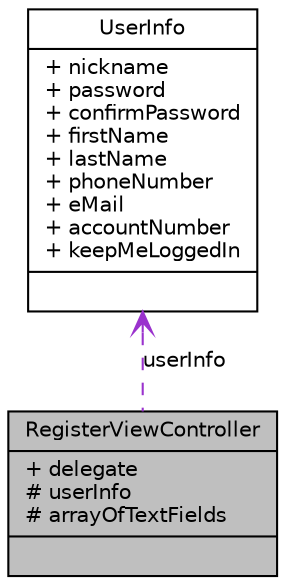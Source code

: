 digraph G
{
  edge [fontname="Helvetica",fontsize="10",labelfontname="Helvetica",labelfontsize="10"];
  node [fontname="Helvetica",fontsize="10",shape=record];
  Node1 [label="{RegisterViewController\n|+ delegate\l# userInfo\l# arrayOfTextFields\l|}",height=0.2,width=0.4,color="black", fillcolor="grey75", style="filled" fontcolor="black"];
  Node2 -> Node1 [dir=back,color="darkorchid3",fontsize="10",style="dashed",label="userInfo",arrowtail="open",fontname="Helvetica"];
  Node2 [label="{UserInfo\n|+ nickname\l+ password\l+ confirmPassword\l+ firstName\l+ lastName\l+ phoneNumber\l+ eMail\l+ accountNumber\l+ keepMeLoggedIn\l|}",height=0.2,width=0.4,color="black", fillcolor="white", style="filled",URL="$interface_user_info.html",tooltip="used as User&#39;s table data model"];
}
